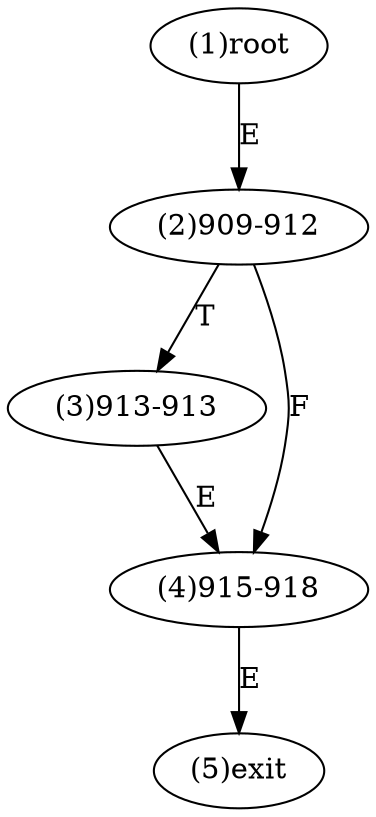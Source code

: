 digraph "" { 
1[ label="(1)root"];
2[ label="(2)909-912"];
3[ label="(3)913-913"];
4[ label="(4)915-918"];
5[ label="(5)exit"];
1->2[ label="E"];
2->4[ label="F"];
2->3[ label="T"];
3->4[ label="E"];
4->5[ label="E"];
}